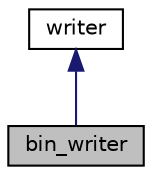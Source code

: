 digraph "bin_writer"
{
 // LATEX_PDF_SIZE
  edge [fontname="Helvetica",fontsize="10",labelfontname="Helvetica",labelfontsize="10"];
  node [fontname="Helvetica",fontsize="10",shape=record];
  Node1 [label="bin_writer",height=0.2,width=0.4,color="black", fillcolor="grey75", style="filled", fontcolor="black",tooltip="bin_writer implements the writer class to write data in a bin file from a storage_type object"];
  Node2 -> Node1 [dir="back",color="midnightblue",fontsize="10",style="solid",fontname="Helvetica"];
  Node2 [label="writer",height=0.2,width=0.4,color="black", fillcolor="white", style="filled",URL="$classwriter.html",tooltip="Writer is an abstract class used to write data from an object that inherits from storage_type."];
}
